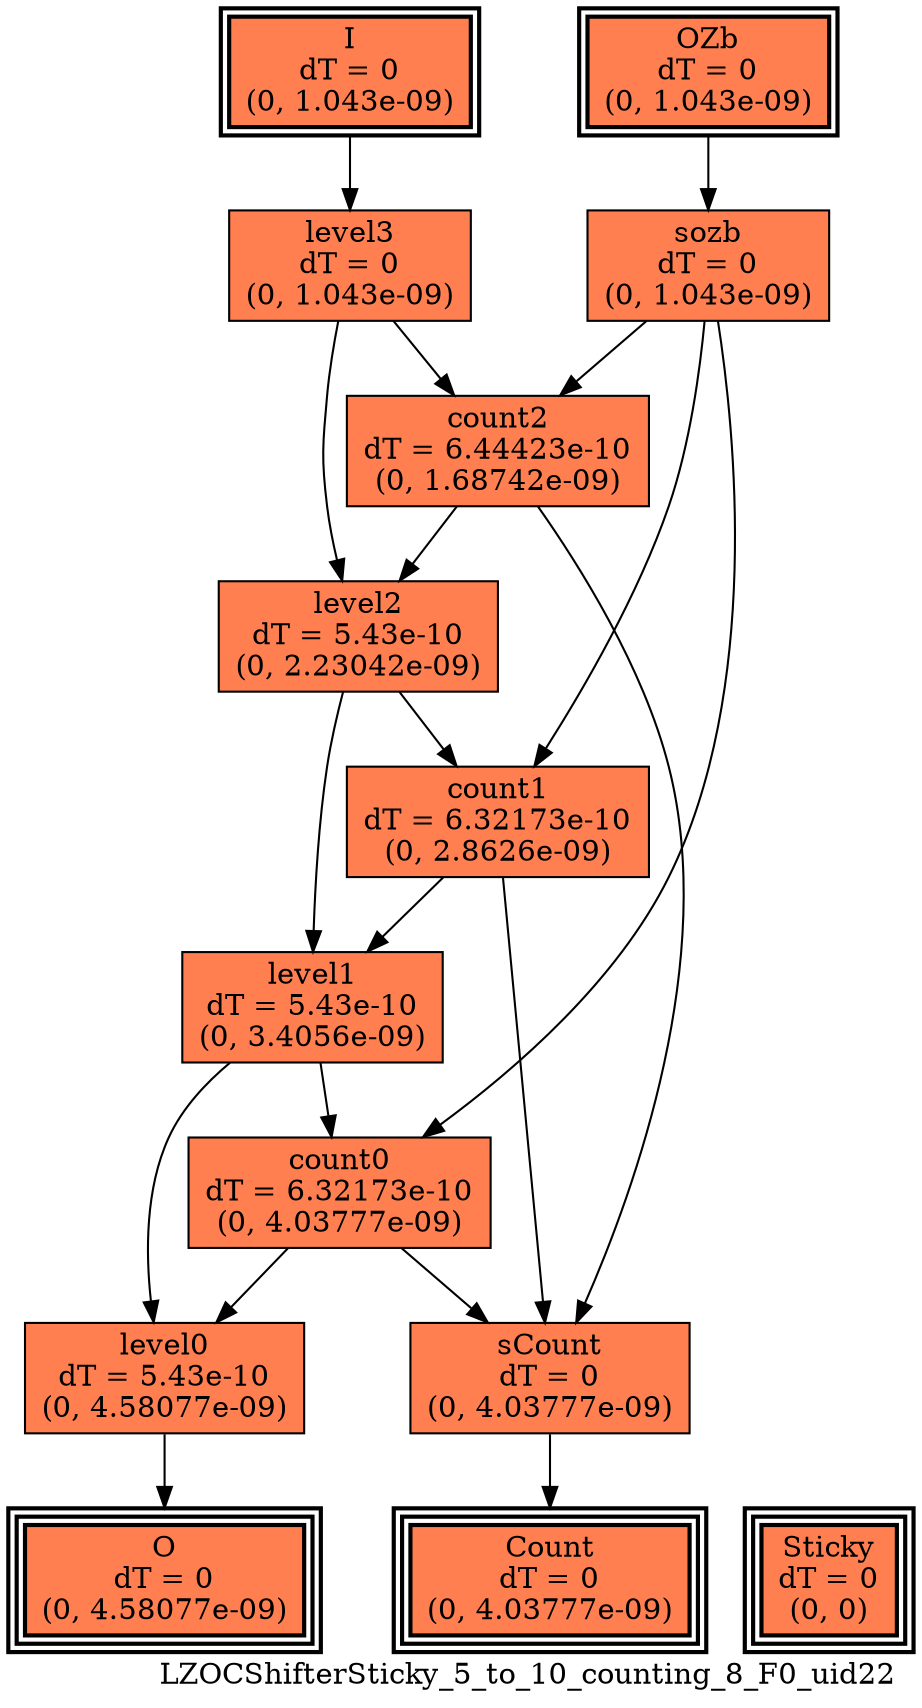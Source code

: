 digraph LZOCShifterSticky_5_to_10_counting_8_F0_uid22
{
	//graph drawing options
	label=LZOCShifterSticky_5_to_10_counting_8_F0_uid22;
	labelloc=bottom;
	labeljust=right;
	ratio=auto;
	nodesep=0.25;
	ranksep=0.5;

	//input/output signals of operator LZOCShifterSticky_5_to_10_counting_8_F0_uid22
	I__LZOCShifterSticky_5_to_10_counting_8_F0_uid22 [ label="I\ndT = 0\n(0, 1.043e-09)", shape=box, color=black, style="bold, filled", fillcolor=coral, peripheries=2 ];
	OZb__LZOCShifterSticky_5_to_10_counting_8_F0_uid22 [ label="OZb\ndT = 0\n(0, 1.043e-09)", shape=box, color=black, style="bold, filled", fillcolor=coral, peripheries=2 ];
	Count__LZOCShifterSticky_5_to_10_counting_8_F0_uid22 [ label="Count\ndT = 0\n(0, 4.03777e-09)", shape=box, color=black, style="bold, filled", fillcolor=coral, peripheries=3 ];
	O__LZOCShifterSticky_5_to_10_counting_8_F0_uid22 [ label="O\ndT = 0\n(0, 4.58077e-09)", shape=box, color=black, style="bold, filled", fillcolor=coral, peripheries=3 ];
	Sticky__LZOCShifterSticky_5_to_10_counting_8_F0_uid22 [ label="Sticky\ndT = 0\n(0, 0)", shape=box, color=black, style="bold, filled", fillcolor=coral, peripheries=3 ];
	{rank=same I__LZOCShifterSticky_5_to_10_counting_8_F0_uid22, OZb__LZOCShifterSticky_5_to_10_counting_8_F0_uid22};
	{rank=same Count__LZOCShifterSticky_5_to_10_counting_8_F0_uid22, O__LZOCShifterSticky_5_to_10_counting_8_F0_uid22, Sticky__LZOCShifterSticky_5_to_10_counting_8_F0_uid22};
	//internal signals of operator LZOCShifterSticky_5_to_10_counting_8_F0_uid22
	level3__LZOCShifterSticky_5_to_10_counting_8_F0_uid22 [ label="level3\ndT = 0\n(0, 1.043e-09)", shape=box, color=black, style=filled, fillcolor=coral, peripheries=1 ];
	sozb__LZOCShifterSticky_5_to_10_counting_8_F0_uid22 [ label="sozb\ndT = 0\n(0, 1.043e-09)", shape=box, color=black, style=filled, fillcolor=coral, peripheries=1 ];
	count2__LZOCShifterSticky_5_to_10_counting_8_F0_uid22 [ label="count2\ndT = 6.44423e-10\n(0, 1.68742e-09)", shape=box, color=black, style=filled, fillcolor=coral, peripheries=1 ];
	level2__LZOCShifterSticky_5_to_10_counting_8_F0_uid22 [ label="level2\ndT = 5.43e-10\n(0, 2.23042e-09)", shape=box, color=black, style=filled, fillcolor=coral, peripheries=1 ];
	count1__LZOCShifterSticky_5_to_10_counting_8_F0_uid22 [ label="count1\ndT = 6.32173e-10\n(0, 2.8626e-09)", shape=box, color=black, style=filled, fillcolor=coral, peripheries=1 ];
	level1__LZOCShifterSticky_5_to_10_counting_8_F0_uid22 [ label="level1\ndT = 5.43e-10\n(0, 3.4056e-09)", shape=box, color=black, style=filled, fillcolor=coral, peripheries=1 ];
	count0__LZOCShifterSticky_5_to_10_counting_8_F0_uid22 [ label="count0\ndT = 6.32173e-10\n(0, 4.03777e-09)", shape=box, color=black, style=filled, fillcolor=coral, peripheries=1 ];
	level0__LZOCShifterSticky_5_to_10_counting_8_F0_uid22 [ label="level0\ndT = 5.43e-10\n(0, 4.58077e-09)", shape=box, color=black, style=filled, fillcolor=coral, peripheries=1 ];
	sCount__LZOCShifterSticky_5_to_10_counting_8_F0_uid22 [ label="sCount\ndT = 0\n(0, 4.03777e-09)", shape=box, color=black, style=filled, fillcolor=coral, peripheries=1 ];

	//subcomponents of operator LZOCShifterSticky_5_to_10_counting_8_F0_uid22

	//input and internal signal connections of operator LZOCShifterSticky_5_to_10_counting_8_F0_uid22
	I__LZOCShifterSticky_5_to_10_counting_8_F0_uid22 -> level3__LZOCShifterSticky_5_to_10_counting_8_F0_uid22 [ arrowhead=normal, arrowsize=1.0, arrowtail=normal, color=black, dir=forward  ];
	OZb__LZOCShifterSticky_5_to_10_counting_8_F0_uid22 -> sozb__LZOCShifterSticky_5_to_10_counting_8_F0_uid22 [ arrowhead=normal, arrowsize=1.0, arrowtail=normal, color=black, dir=forward  ];
	level3__LZOCShifterSticky_5_to_10_counting_8_F0_uid22 -> count2__LZOCShifterSticky_5_to_10_counting_8_F0_uid22 [ arrowhead=normal, arrowsize=1.0, arrowtail=normal, color=black, dir=forward  ];
	level3__LZOCShifterSticky_5_to_10_counting_8_F0_uid22 -> level2__LZOCShifterSticky_5_to_10_counting_8_F0_uid22 [ arrowhead=normal, arrowsize=1.0, arrowtail=normal, color=black, dir=forward  ];
	sozb__LZOCShifterSticky_5_to_10_counting_8_F0_uid22 -> count2__LZOCShifterSticky_5_to_10_counting_8_F0_uid22 [ arrowhead=normal, arrowsize=1.0, arrowtail=normal, color=black, dir=forward  ];
	sozb__LZOCShifterSticky_5_to_10_counting_8_F0_uid22 -> count1__LZOCShifterSticky_5_to_10_counting_8_F0_uid22 [ arrowhead=normal, arrowsize=1.0, arrowtail=normal, color=black, dir=forward  ];
	sozb__LZOCShifterSticky_5_to_10_counting_8_F0_uid22 -> count0__LZOCShifterSticky_5_to_10_counting_8_F0_uid22 [ arrowhead=normal, arrowsize=1.0, arrowtail=normal, color=black, dir=forward  ];
	count2__LZOCShifterSticky_5_to_10_counting_8_F0_uid22 -> level2__LZOCShifterSticky_5_to_10_counting_8_F0_uid22 [ arrowhead=normal, arrowsize=1.0, arrowtail=normal, color=black, dir=forward  ];
	count2__LZOCShifterSticky_5_to_10_counting_8_F0_uid22 -> sCount__LZOCShifterSticky_5_to_10_counting_8_F0_uid22 [ arrowhead=normal, arrowsize=1.0, arrowtail=normal, color=black, dir=forward  ];
	level2__LZOCShifterSticky_5_to_10_counting_8_F0_uid22 -> count1__LZOCShifterSticky_5_to_10_counting_8_F0_uid22 [ arrowhead=normal, arrowsize=1.0, arrowtail=normal, color=black, dir=forward  ];
	level2__LZOCShifterSticky_5_to_10_counting_8_F0_uid22 -> level1__LZOCShifterSticky_5_to_10_counting_8_F0_uid22 [ arrowhead=normal, arrowsize=1.0, arrowtail=normal, color=black, dir=forward  ];
	count1__LZOCShifterSticky_5_to_10_counting_8_F0_uid22 -> level1__LZOCShifterSticky_5_to_10_counting_8_F0_uid22 [ arrowhead=normal, arrowsize=1.0, arrowtail=normal, color=black, dir=forward  ];
	count1__LZOCShifterSticky_5_to_10_counting_8_F0_uid22 -> sCount__LZOCShifterSticky_5_to_10_counting_8_F0_uid22 [ arrowhead=normal, arrowsize=1.0, arrowtail=normal, color=black, dir=forward  ];
	level1__LZOCShifterSticky_5_to_10_counting_8_F0_uid22 -> count0__LZOCShifterSticky_5_to_10_counting_8_F0_uid22 [ arrowhead=normal, arrowsize=1.0, arrowtail=normal, color=black, dir=forward  ];
	level1__LZOCShifterSticky_5_to_10_counting_8_F0_uid22 -> level0__LZOCShifterSticky_5_to_10_counting_8_F0_uid22 [ arrowhead=normal, arrowsize=1.0, arrowtail=normal, color=black, dir=forward  ];
	count0__LZOCShifterSticky_5_to_10_counting_8_F0_uid22 -> level0__LZOCShifterSticky_5_to_10_counting_8_F0_uid22 [ arrowhead=normal, arrowsize=1.0, arrowtail=normal, color=black, dir=forward  ];
	count0__LZOCShifterSticky_5_to_10_counting_8_F0_uid22 -> sCount__LZOCShifterSticky_5_to_10_counting_8_F0_uid22 [ arrowhead=normal, arrowsize=1.0, arrowtail=normal, color=black, dir=forward  ];
	level0__LZOCShifterSticky_5_to_10_counting_8_F0_uid22 -> O__LZOCShifterSticky_5_to_10_counting_8_F0_uid22 [ arrowhead=normal, arrowsize=1.0, arrowtail=normal, color=black, dir=forward  ];
	sCount__LZOCShifterSticky_5_to_10_counting_8_F0_uid22 -> Count__LZOCShifterSticky_5_to_10_counting_8_F0_uid22 [ arrowhead=normal, arrowsize=1.0, arrowtail=normal, color=black, dir=forward  ];
}


